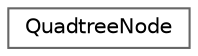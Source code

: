digraph "Graphical Class Hierarchy"
{
 // LATEX_PDF_SIZE
  bgcolor="transparent";
  edge [fontname=Helvetica,fontsize=10,labelfontname=Helvetica,labelfontsize=10];
  node [fontname=Helvetica,fontsize=10,shape=box,height=0.2,width=0.4];
  rankdir="LR";
  Node0 [id="Node000000",label="QuadtreeNode",height=0.2,width=0.4,color="grey40", fillcolor="white", style="filled",URL="$struct_quadtree_node.html",tooltip=" "];
}
